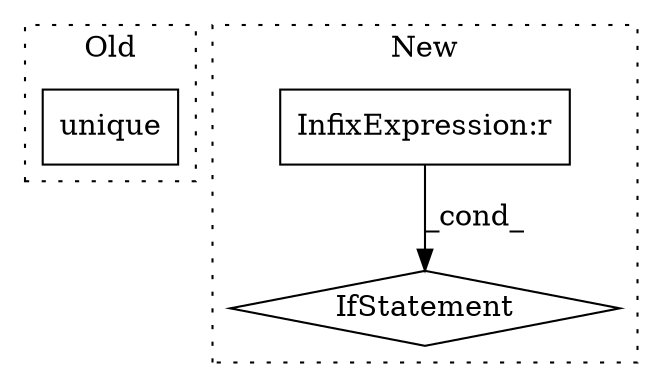digraph G {
subgraph cluster0 {
1 [label="unique" a="32" s="4926,4937" l="7,1" shape="box"];
label = "Old";
style="dotted";
}
subgraph cluster1 {
2 [label="IfStatement" a="25" s="2223,2237" l="4,2" shape="diamond"];
3 [label="InfixExpression:r" a="27" s="2232" l="4" shape="box"];
label = "New";
style="dotted";
}
3 -> 2 [label="_cond_"];
}